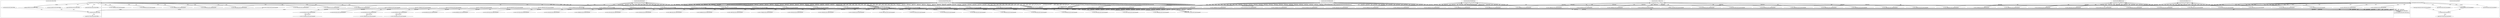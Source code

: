 digraph G {
	"10.1.80.1:41728#ServerID_OuterContainerID"->"1_fwatchdog#ServerID_68977fd5c9-qtcgc"[ label="GET" ];
	"10.1.80.1:42068#ServerID_OuterContainerID"->"1_fwatchdog#ServerID_866797f645-wb664"[ label="GET" ];
	"10.1.80.1:41726#ServerID_OuterContainerID"->"1_fwatchdog#ServerID_68977fd5c9-qtcgc"[ label="GET" ];
	"1_fwatchdog#ServerID_866797f645-wb664"->"10.1.80.1:42068#ServerID_OuterContainerID"[ label="RESPONSE" ];
	"1_fwatchdog#ServerID_68977fd5c9-qtcgc"->"10.1.80.1:41728#ServerID_OuterContainerID"[ label="RESPONSE" ];
	"10.1.80.1:58635#ServerID_OuterContainerID"->"1_fwatchdog#ServerID_7d87d9945d-dl2ff"[ label="GET" ];
	"1_fwatchdog#ServerID_7d87d9945d-dl2ff"->"10.1.80.1:58634#ServerID_OuterContainerID"[ label="RESPONSE" ];
	"1_fwatchdog#ServerID_866797f645-wb664"->"10.1.80.1:42066#ServerID_OuterContainerID"[ label="RESPONSE" ];
	"10.1.80.1:58634#ServerID_OuterContainerID"->"1_fwatchdog#ServerID_7d87d9945d-dl2ff"[ label="GET" ];
	"1_fwatchdog#ServerID_68977fd5c9-qtcgc"->"10.1.80.1:41726#ServerID_OuterContainerID"[ label="RESPONSE" ];
	"10.1.80.1:42066#ServerID_OuterContainerID"->"1_fwatchdog#ServerID_866797f645-wb664"[ label="GET" ];
	"1_fwatchdog#ServerID_7d87d9945d-dl2ff"->"10.1.80.1:58635#ServerID_OuterContainerID"[ label="RESPONSE" ];
	"10.1.80.1:50640#ServerID_OuterContainerID"->"1_fwatchdog#ServerID_54974bb99f-cjbgq"[ label="GET" ];
	"1_fwatchdog#ServerID_54974bb99f-cjbgq"->"10.1.80.1:50640#ServerID_OuterContainerID"[ label="RESPONSE" ];
	"10.1.80.1:50642#ServerID_OuterContainerID"->"1_fwatchdog#ServerID_54974bb99f-cjbgq"[ label="GET" ];
	"1_fwatchdog#ServerID_54974bb99f-cjbgq"->"10.1.80.1:50642#ServerID_OuterContainerID"[ label="RESPONSE" ];
	"10.1.80.1:43560#ServerID_OuterContainerID"->"1_fwatchdog#ServerID_c7c75f9bc-557t6"[ label="GET" ];
	"1_fwatchdog#ServerID_c7c75f9bc-557t6"->"10.1.80.1:43560#ServerID_OuterContainerID"[ label="RESPONSE" ];
	"10.1.80.1:43558#ServerID_OuterContainerID"->"1_fwatchdog#ServerID_c7c75f9bc-557t6"[ label="GET" ];
	"1_fwatchdog#ServerID_c7c75f9bc-557t6"->"10.1.80.1:43558#ServerID_OuterContainerID"[ label="RESPONSE" ];
	"10.1.80.1:59525#ServerID_OuterContainerID"->"1_fwatchdog#ServerID_5fff9df6cf-4xmj9"[ label="GET" ];
	"1_fwatchdog#ServerID_5fff9df6cf-4xmj9"->"10.1.80.1:59525#ServerID_OuterContainerID"[ label="RESPONSE" ];
	"10.1.80.1:59524#ServerID_OuterContainerID"->"1_fwatchdog#ServerID_5fff9df6cf-4xmj9"[ label="GET" ];
	"1_fwatchdog#ServerID_5fff9df6cf-4xmj9"->"10.1.80.1:59524#ServerID_OuterContainerID"[ label="RESPONSE" ];
	"10.1.80.1:41756#ServerID_OuterContainerID"->"1_fwatchdog#ServerID_68977fd5c9-qtcgc"[ label="GET" ];
	"1_fwatchdog#ServerID_68977fd5c9-qtcgc"->"10.1.80.1:41756#ServerID_OuterContainerID"[ label="RESPONSE" ];
	"10.1.80.1:41758#ServerID_OuterContainerID"->"1_fwatchdog#ServerID_68977fd5c9-qtcgc"[ label="GET" ];
	"1_fwatchdog#ServerID_68977fd5c9-qtcgc"->"10.1.80.1:41758#ServerID_OuterContainerID"[ label="RESPONSE" ];
	"10.1.80.1:42098#ServerID_OuterContainerID"->"1_fwatchdog#ServerID_866797f645-wb664"[ label="GET" ];
	"1_fwatchdog#ServerID_866797f645-wb664"->"10.1.80.1:42098#ServerID_OuterContainerID"[ label="RESPONSE" ];
	"10.1.80.1:42096#ServerID_OuterContainerID"->"1_fwatchdog#ServerID_866797f645-wb664"[ label="GET" ];
	"1_fwatchdog#ServerID_866797f645-wb664"->"10.1.80.1:42096#ServerID_OuterContainerID"[ label="RESPONSE" ];
	"10.1.80.1:50668#ServerID_OuterContainerID"->"1_fwatchdog#ServerID_54974bb99f-cjbgq"[ label="GET" ];
	"1_fwatchdog#ServerID_54974bb99f-cjbgq"->"10.1.80.1:50668#ServerID_OuterContainerID"[ label="RESPONSE" ];
	"10.1.80.1:58664#ServerID_OuterContainerID"->"1_fwatchdog#ServerID_7d87d9945d-dl2ff"[ label="GET" ];
	"1_fwatchdog#ServerID_7d87d9945d-dl2ff"->"10.1.80.1:58664#ServerID_OuterContainerID"[ label="RESPONSE" ];
	"10.1.80.1:50672#ServerID_OuterContainerID"->"1_fwatchdog#ServerID_54974bb99f-cjbgq"[ label="GET" ];
	"1_fwatchdog#ServerID_54974bb99f-cjbgq"->"10.1.80.1:50672#ServerID_OuterContainerID"[ label="RESPONSE" ];
	"10.1.80.1:58668#ServerID_OuterContainerID"->"1_fwatchdog#ServerID_7d87d9945d-dl2ff"[ label="GET" ];
	"1_fwatchdog#ServerID_7d87d9945d-dl2ff"->"10.1.80.1:58668#ServerID_OuterContainerID"[ label="RESPONSE" ];
	"10.1.80.1:43588#ServerID_OuterContainerID"->"1_fwatchdog#ServerID_c7c75f9bc-557t6"[ label="GET" ];
	"1_fwatchdog#ServerID_c7c75f9bc-557t6"->"10.1.80.1:43588#ServerID_OuterContainerID"[ label="RESPONSE" ];
	"10.1.80.1:43590#ServerID_OuterContainerID"->"1_fwatchdog#ServerID_c7c75f9bc-557t6"[ label="GET" ];
	"1_fwatchdog#ServerID_c7c75f9bc-557t6"->"10.1.80.1:43590#ServerID_OuterContainerID"[ label="RESPONSE" ];
	"1_fwatchdog#ServerID_866797f645-wb664"->"gateway:8080#ServerID_OuterContainerID"[ label="POST" ];
	"10.1.80.1:59561#ServerID_OuterContainerID"->"1_fwatchdog#ServerID_5fff9df6cf-4xmj9"[ label="GET" ];
	"10.1.80.1:59560#ServerID_OuterContainerID"->"1_fwatchdog#ServerID_5fff9df6cf-4xmj9"[ label="GET" ];
	"1_fwatchdog#ServerID_5fff9df6cf-4xmj9"->"10.1.80.1:59561#ServerID_OuterContainerID"[ label="RESPONSE" ];
	"1_fwatchdog#ServerID_5fff9df6cf-4xmj9"->"10.1.80.1:59560#ServerID_OuterContainerID"[ label="RESPONSE" ];
	"10.1.80.44:46958#ServerID_OuterContainerID"->"1_fwatchdog#ServerID_866797f645-wb664"[ label="POST" ];
	"1_fwatchdog#ServerID_866797f645-wb664"->"10.1.80.44:8080#ServerID_OuterContainerID"[ label="POST" ];
	"10.1.80.44:38488#ServerID_OuterContainerID"->"1_fwatchdog#ServerID_7d87d9945d-dl2ff"[ label="POST" ];
	"1_fwatchdog#ServerID_7d87d9945d-dl2ff"->"10.1.80.44:38488#ServerID_OuterContainerID"[ label="RESPONSE" ];
	"10.1.80.44:8080#ServerID_OuterContainerID"->"1_fwatchdog#ServerID_866797f645-wb664"[ label="RESPONSE" ];
	"gateway:8080#ServerID_OuterContainerID"->"1_fwatchdog#ServerID_866797f645-wb664"[ label="RESPONSE" ];
	"1_fwatchdog#ServerID_866797f645-wb664"->"10.1.80.44:46958#ServerID_OuterContainerID"[ label="RESPONSE" ];
	"10.1.80.44:46958#ServerID_OuterContainerID"->"1_fwatchdog#ServerID_866797f645-wb664"[ label="POST" ];
	"1_fwatchdog#ServerID_866797f645-wb664"->"gateway:8080#ServerID_OuterContainerID"[ label="POST" ];
	"1_fwatchdog#ServerID_866797f645-wb664"->"10.1.80.44:8080#ServerID_OuterContainerID"[ label="POST" ];
	"10.1.80.44:38488#ServerID_OuterContainerID"->"1_fwatchdog#ServerID_7d87d9945d-dl2ff"[ label="POST" ];
	"1_fwatchdog#ServerID_7d87d9945d-dl2ff"->"10.1.80.44:38488#ServerID_OuterContainerID"[ label="RESPONSE" ];
	"10.1.80.44:8080#ServerID_OuterContainerID"->"1_fwatchdog#ServerID_866797f645-wb664"[ label="RESPONSE" ];
	"gateway:8080#ServerID_OuterContainerID"->"1_fwatchdog#ServerID_866797f645-wb664"[ label="RESPONSE" ];
	"1_fwatchdog#ServerID_866797f645-wb664"->"10.1.80.44:46958#ServerID_OuterContainerID"[ label="RESPONSE" ];
	"10.1.80.1:41728#ServerID_OuterContainerID"->"1_fwatchdog#ServerID_d60b35b0ed2d"[ label="read" ];
	"10.1.80.44:46958#ServerID_OuterContainerID"->"1_fwatchdog#ServerID_866797f645-wb664"[ label="POST" ];
	"1_fwatchdog#ServerID_866797f645-wb664"->"gateway:8080#ServerID_OuterContainerID"[ label="POST" ];
	"10.1.80.1:41726#ServerID_OuterContainerID"->"1_fwatchdog#ServerID_d60b35b0ed2d"[ label="read" ];
	"1_fwatchdog#ServerID_d60b35b0ed2d"->"10.1.80.1:41726#ServerID_OuterContainerID"[ label="write" ];
	"1_fwatchdog#ServerID_d60b35b0ed2d"->"10.1.80.1:41728#ServerID_OuterContainerID"[ label="write" ];
	"10.1.80.1:42066#ServerID_OuterContainerID"->"1_fwatchdog#ServerID_309ec2955ffa"[ label="read" ];
	"1_fwatchdog#ServerID_866797f645-wb664"->"10.1.80.44:8080#ServerID_OuterContainerID"[ label="POST" ];
	"10.1.80.1:42068#ServerID_OuterContainerID"->"1_fwatchdog#ServerID_309ec2955ffa"[ label="read" ];
	"10.1.80.44:38488#ServerID_OuterContainerID"->"1_fwatchdog#ServerID_7d87d9945d-dl2ff"[ label="POST" ];
	"1_fwatchdog#ServerID_7d87d9945d-dl2ff"->"10.1.80.44:38488#ServerID_OuterContainerID"[ label="RESPONSE" ];
	"10.1.80.44:8080#ServerID_OuterContainerID"->"1_fwatchdog#ServerID_866797f645-wb664"[ label="RESPONSE" ];
	"gateway:8080#ServerID_OuterContainerID"->"1_fwatchdog#ServerID_866797f645-wb664"[ label="RESPONSE" ];
	"1_fwatchdog#ServerID_866797f645-wb664"->"10.1.80.44:46958#ServerID_OuterContainerID"[ label="RESPONSE" ];
	"10.1.80.44:46958#ServerID_OuterContainerID"->"1_fwatchdog#ServerID_866797f645-wb664"[ label="POST" ];
	"1_fwatchdog#ServerID_866797f645-wb664"->"gateway:8080#ServerID_OuterContainerID"[ label="POST" ];
	"1_fwatchdog#ServerID_866797f645-wb664"->"10.1.80.44:8080#ServerID_OuterContainerID"[ label="POST" ];
	"10.1.80.44:38488#ServerID_OuterContainerID"->"1_fwatchdog#ServerID_7d87d9945d-dl2ff"[ label="POST" ];
	"1_fwatchdog#ServerID_7d87d9945d-dl2ff"->"10.1.80.44:38488#ServerID_OuterContainerID"[ label="RESPONSE" ];
	"10.1.80.44:8080#ServerID_OuterContainerID"->"1_fwatchdog#ServerID_866797f645-wb664"[ label="RESPONSE" ];
	"gateway:8080#ServerID_OuterContainerID"->"1_fwatchdog#ServerID_866797f645-wb664"[ label="RESPONSE" ];
	"1_fwatchdog#ServerID_309ec2955ffa"->"10.1.80.1:42068#ServerID_OuterContainerID"[ label="write" ];
	"1_fwatchdog#ServerID_866797f645-wb664"->"10.1.80.44:46958#ServerID_OuterContainerID"[ label="RESPONSE" ];
	"10.1.80.44:46958#ServerID_OuterContainerID"->"1_fwatchdog#ServerID_866797f645-wb664"[ label="POST" ];
	"1_fwatchdog#ServerID_866797f645-wb664"->"gateway:8080#ServerID_OuterContainerID"[ label="POST" ];
	"1_fwatchdog#ServerID_866797f645-wb664"->"10.1.80.44:8080#ServerID_OuterContainerID"[ label="POST" ];
	"10.1.80.44:38488#ServerID_OuterContainerID"->"1_fwatchdog#ServerID_7d87d9945d-dl2ff"[ label="POST" ];
	"1_fwatchdog#ServerID_7d87d9945d-dl2ff"->"10.1.80.44:38488#ServerID_OuterContainerID"[ label="RESPONSE" ];
	"10.1.80.44:8080#ServerID_OuterContainerID"->"1_fwatchdog#ServerID_866797f645-wb664"[ label="RESPONSE" ];
	"gateway:8080#ServerID_OuterContainerID"->"1_fwatchdog#ServerID_866797f645-wb664"[ label="RESPONSE" ];
	"1_fwatchdog#ServerID_866797f645-wb664"->"10.1.80.44:46958#ServerID_OuterContainerID"[ label="RESPONSE" ];
	"10.1.80.44:46958#ServerID_OuterContainerID"->"1_fwatchdog#ServerID_866797f645-wb664"[ label="POST" ];
	"1_fwatchdog#ServerID_866797f645-wb664"->"gateway:8080#ServerID_OuterContainerID"[ label="POST" ];
	"1_fwatchdog#ServerID_866797f645-wb664"->"10.1.80.44:8080#ServerID_OuterContainerID"[ label="POST" ];
	"10.1.80.44:38488#ServerID_OuterContainerID"->"1_fwatchdog#ServerID_7d87d9945d-dl2ff"[ label="POST" ];
	"1_fwatchdog#ServerID_7d87d9945d-dl2ff"->"10.1.80.44:38488#ServerID_OuterContainerID"[ label="RESPONSE" ];
	"10.1.80.44:8080#ServerID_OuterContainerID"->"1_fwatchdog#ServerID_866797f645-wb664"[ label="RESPONSE" ];
	"gateway:8080#ServerID_OuterContainerID"->"1_fwatchdog#ServerID_866797f645-wb664"[ label="RESPONSE" ];
	"1_fwatchdog#ServerID_866797f645-wb664"->"10.1.80.44:46958#ServerID_OuterContainerID"[ label="RESPONSE" ];
	"10.1.80.44:46958#ServerID_OuterContainerID"->"1_fwatchdog#ServerID_866797f645-wb664"[ label="POST" ];
	"1_fwatchdog#ServerID_866797f645-wb664"->"gateway:8080#ServerID_OuterContainerID"[ label="POST" ];
	"1_fwatchdog#ServerID_866797f645-wb664"->"10.1.80.44:8080#ServerID_OuterContainerID"[ label="POST" ];
	"10.1.80.44:38488#ServerID_OuterContainerID"->"1_fwatchdog#ServerID_7d87d9945d-dl2ff"[ label="POST" ];
	"1_fwatchdog#ServerID_7d87d9945d-dl2ff"->"10.1.80.44:38488#ServerID_OuterContainerID"[ label="RESPONSE" ];
	"10.1.80.44:8080#ServerID_OuterContainerID"->"1_fwatchdog#ServerID_866797f645-wb664"[ label="RESPONSE" ];
	"gateway:8080#ServerID_OuterContainerID"->"1_fwatchdog#ServerID_866797f645-wb664"[ label="RESPONSE" ];
	"1_fwatchdog#ServerID_866797f645-wb664"->"10.1.80.44:46958#ServerID_OuterContainerID"[ label="RESPONSE" ];
	"10.1.80.44:46958#ServerID_OuterContainerID"->"1_fwatchdog#ServerID_866797f645-wb664"[ label="POST" ];
	"1_fwatchdog#ServerID_866797f645-wb664"->"gateway:8080#ServerID_OuterContainerID"[ label="POST" ];
	"1_fwatchdog#ServerID_866797f645-wb664"->"10.1.80.44:8080#ServerID_OuterContainerID"[ label="POST" ];
	"10.1.80.44:38488#ServerID_OuterContainerID"->"1_fwatchdog#ServerID_7d87d9945d-dl2ff"[ label="POST" ];
	"1_fwatchdog#ServerID_7d87d9945d-dl2ff"->"10.1.80.44:38488#ServerID_OuterContainerID"[ label="RESPONSE" ];
	"10.1.80.44:8080#ServerID_OuterContainerID"->"1_fwatchdog#ServerID_866797f645-wb664"[ label="RESPONSE" ];
	"gateway:8080#ServerID_OuterContainerID"->"1_fwatchdog#ServerID_866797f645-wb664"[ label="RESPONSE" ];
	"1_fwatchdog#ServerID_866797f645-wb664"->"10.1.80.44:46958#ServerID_OuterContainerID"[ label="RESPONSE" ];
	"10.1.80.44:46958#ServerID_OuterContainerID"->"1_fwatchdog#ServerID_866797f645-wb664"[ label="POST" ];
	"1_fwatchdog#ServerID_866797f645-wb664"->"gateway:8080#ServerID_OuterContainerID"[ label="POST" ];
	"1_fwatchdog#ServerID_866797f645-wb664"->"10.1.80.44:8080#ServerID_OuterContainerID"[ label="POST" ];
	"10.1.80.44:38488#ServerID_OuterContainerID"->"1_fwatchdog#ServerID_7d87d9945d-dl2ff"[ label="POST" ];
	"1_fwatchdog#ServerID_7d87d9945d-dl2ff"->"10.1.80.44:38488#ServerID_OuterContainerID"[ label="RESPONSE" ];
	"10.1.80.44:8080#ServerID_OuterContainerID"->"1_fwatchdog#ServerID_866797f645-wb664"[ label="RESPONSE" ];
	"gateway:8080#ServerID_OuterContainerID"->"1_fwatchdog#ServerID_866797f645-wb664"[ label="RESPONSE" ];
	"1_fwatchdog#ServerID_866797f645-wb664"->"10.1.80.44:46958#ServerID_OuterContainerID"[ label="RESPONSE" ];
	"10.1.80.1:41880#ServerID_OuterContainerID"->"1_fwatchdog#ServerID_68977fd5c9-qtcgc"[ label="GET" ];
	"10.1.80.1:41881#ServerID_OuterContainerID"->"1_fwatchdog#ServerID_68977fd5c9-qtcgc"[ label="GET" ];
	"1_fwatchdog#ServerID_68977fd5c9-qtcgc"->"10.1.80.1:41880#ServerID_OuterContainerID"[ label="RESPONSE" ];
	"10.1.80.1:42222#ServerID_OuterContainerID"->"1_fwatchdog#ServerID_866797f645-wb664"[ label="GET" ];
	"1_fwatchdog#ServerID_68977fd5c9-qtcgc"->"10.1.80.1:41881#ServerID_OuterContainerID"[ label="RESPONSE" ];
	"10.1.80.1:42220#ServerID_OuterContainerID"->"1_fwatchdog#ServerID_866797f645-wb664"[ label="GET" ];
	"1_fwatchdog#ServerID_866797f645-wb664"->"10.1.80.1:42220#ServerID_OuterContainerID"[ label="RESPONSE" ];
	"1_fwatchdog#ServerID_866797f645-wb664"->"10.1.80.1:42222#ServerID_OuterContainerID"[ label="RESPONSE" ];
	"10.1.80.1:58790#ServerID_OuterContainerID"->"1_fwatchdog#ServerID_7d87d9945d-dl2ff"[ label="GET" ];
	"10.1.80.1:58788#ServerID_OuterContainerID"->"1_fwatchdog#ServerID_7d87d9945d-dl2ff"[ label="GET" ];
	"10.1.80.1:50796#ServerID_OuterContainerID"->"1_fwatchdog#ServerID_54974bb99f-cjbgq"[ label="GET" ];
	"10.1.80.1:50794#ServerID_OuterContainerID"->"1_fwatchdog#ServerID_54974bb99f-cjbgq"[ label="GET" ];
	"1_fwatchdog#ServerID_7d87d9945d-dl2ff"->"10.1.80.1:58790#ServerID_OuterContainerID"[ label="RESPONSE" ];
	"1_fwatchdog#ServerID_7d87d9945d-dl2ff"->"10.1.80.1:58788#ServerID_OuterContainerID"[ label="RESPONSE" ];
	"1_fwatchdog#ServerID_54974bb99f-cjbgq"->"10.1.80.1:50794#ServerID_OuterContainerID"[ label="RESPONSE" ];
	"1_fwatchdog#ServerID_54974bb99f-cjbgq"->"10.1.80.1:50796#ServerID_OuterContainerID"[ label="RESPONSE" ];
	"10.1.80.44:46958#ServerID_OuterContainerID"->"1_fwatchdog#ServerID_866797f645-wb664"[ label="POST" ];
	"1_fwatchdog#ServerID_866797f645-wb664"->"gateway:8080#ServerID_OuterContainerID"[ label="POST" ];
	"1_fwatchdog#ServerID_866797f645-wb664"->"10.1.80.44:8080#ServerID_OuterContainerID"[ label="POST" ];
	"10.1.80.44:38488#ServerID_OuterContainerID"->"1_fwatchdog#ServerID_7d87d9945d-dl2ff"[ label="POST" ];
	"1_fwatchdog#ServerID_7d87d9945d-dl2ff"->"10.1.80.44:38488#ServerID_OuterContainerID"[ label="RESPONSE" ];
	"10.1.80.44:8080#ServerID_OuterContainerID"->"1_fwatchdog#ServerID_866797f645-wb664"[ label="RESPONSE" ];
	"gateway:8080#ServerID_OuterContainerID"->"1_fwatchdog#ServerID_866797f645-wb664"[ label="RESPONSE" ];
	"1_fwatchdog#ServerID_866797f645-wb664"->"10.1.80.44:46958#ServerID_OuterContainerID"[ label="RESPONSE" ];
	"10.1.80.1:43720#ServerID_OuterContainerID"->"1_fwatchdog#ServerID_c7c75f9bc-557t6"[ label="GET" ];
	"10.1.80.1:43722#ServerID_OuterContainerID"->"1_fwatchdog#ServerID_c7c75f9bc-557t6"[ label="GET" ];
	"1_fwatchdog#ServerID_c7c75f9bc-557t6"->"10.1.80.1:43720#ServerID_OuterContainerID"[ label="RESPONSE" ];
	"1_fwatchdog#ServerID_c7c75f9bc-557t6"->"10.1.80.1:43722#ServerID_OuterContainerID"[ label="RESPONSE" ];
	"10.1.80.44:46958#ServerID_OuterContainerID"->"1_fwatchdog#ServerID_866797f645-wb664"[ label="POST" ];
	"1_fwatchdog#ServerID_866797f645-wb664"->"gateway:8080#ServerID_OuterContainerID"[ label="POST" ];
	"1_fwatchdog#ServerID_866797f645-wb664"->"10.1.80.44:8080#ServerID_OuterContainerID"[ label="POST" ];
	"10.1.80.44:38488#ServerID_OuterContainerID"->"1_fwatchdog#ServerID_7d87d9945d-dl2ff"[ label="POST" ];
	"1_fwatchdog#ServerID_7d87d9945d-dl2ff"->"10.1.80.44:38488#ServerID_OuterContainerID"[ label="RESPONSE" ];
	"10.1.80.44:8080#ServerID_OuterContainerID"->"1_fwatchdog#ServerID_866797f645-wb664"[ label="RESPONSE" ];
	"gateway:8080#ServerID_OuterContainerID"->"1_fwatchdog#ServerID_866797f645-wb664"[ label="RESPONSE" ];
	"1_fwatchdog#ServerID_866797f645-wb664"->"10.1.80.44:46958#ServerID_OuterContainerID"[ label="RESPONSE" ];
	"10.1.80.44:46958#ServerID_OuterContainerID"->"1_fwatchdog#ServerID_866797f645-wb664"[ label="POST" ];
	"1_fwatchdog#ServerID_866797f645-wb664"->"gateway:8080#ServerID_OuterContainerID"[ label="POST" ];
	"1_fwatchdog#ServerID_866797f645-wb664"->"10.1.80.44:8080#ServerID_OuterContainerID"[ label="POST" ];
	"10.1.80.44:38488#ServerID_OuterContainerID"->"1_fwatchdog#ServerID_7d87d9945d-dl2ff"[ label="POST" ];
	"1_fwatchdog#ServerID_7d87d9945d-dl2ff"->"10.1.80.44:38488#ServerID_OuterContainerID"[ label="RESPONSE" ];
	"10.1.80.44:8080#ServerID_OuterContainerID"->"1_fwatchdog#ServerID_866797f645-wb664"[ label="RESPONSE" ];
	"gateway:8080#ServerID_OuterContainerID"->"1_fwatchdog#ServerID_866797f645-wb664"[ label="RESPONSE" ];
	"1_fwatchdog#ServerID_866797f645-wb664"->"10.1.80.44:46958#ServerID_OuterContainerID"[ label="RESPONSE" ];
	"10.1.80.44:46958#ServerID_OuterContainerID"->"1_fwatchdog#ServerID_866797f645-wb664"[ label="POST" ];
	"1_fwatchdog#ServerID_866797f645-wb664"->"gateway:8080#ServerID_OuterContainerID"[ label="POST" ];
	"1_fwatchdog#ServerID_866797f645-wb664"->"10.1.80.44:8080#ServerID_OuterContainerID"[ label="POST" ];
	"10.1.80.44:38488#ServerID_OuterContainerID"->"1_fwatchdog#ServerID_7d87d9945d-dl2ff"[ label="POST" ];
	"1_fwatchdog#ServerID_7d87d9945d-dl2ff"->"10.1.80.44:38488#ServerID_OuterContainerID"[ label="RESPONSE" ];
	"10.1.80.44:8080#ServerID_OuterContainerID"->"1_fwatchdog#ServerID_866797f645-wb664"[ label="RESPONSE" ];
	"gateway:8080#ServerID_OuterContainerID"->"1_fwatchdog#ServerID_866797f645-wb664"[ label="RESPONSE" ];
	"1_fwatchdog#ServerID_866797f645-wb664"->"10.1.80.44:46958#ServerID_OuterContainerID"[ label="RESPONSE" ];
	"10.1.80.44:46958#ServerID_OuterContainerID"->"1_fwatchdog#ServerID_866797f645-wb664"[ label="POST" ];
	"1_fwatchdog#ServerID_866797f645-wb664"->"gateway:8080#ServerID_OuterContainerID"[ label="POST" ];
	"1_fwatchdog#ServerID_866797f645-wb664"->"10.1.80.44:8080#ServerID_OuterContainerID"[ label="POST" ];
	"10.1.80.44:38488#ServerID_OuterContainerID"->"1_fwatchdog#ServerID_7d87d9945d-dl2ff"[ label="POST" ];
	"1_fwatchdog#ServerID_7d87d9945d-dl2ff"->"10.1.80.44:38488#ServerID_OuterContainerID"[ label="RESPONSE" ];
	"10.1.80.44:8080#ServerID_OuterContainerID"->"1_fwatchdog#ServerID_866797f645-wb664"[ label="RESPONSE" ];
	"gateway:8080#ServerID_OuterContainerID"->"1_fwatchdog#ServerID_866797f645-wb664"[ label="RESPONSE" ];
	"1_fwatchdog#ServerID_866797f645-wb664"->"10.1.80.44:46958#ServerID_OuterContainerID"[ label="RESPONSE" ];
	"10.1.80.44:46958#ServerID_OuterContainerID"->"1_fwatchdog#ServerID_866797f645-wb664"[ label="POST" ];
	"1_fwatchdog#ServerID_866797f645-wb664"->"gateway:8080#ServerID_OuterContainerID"[ label="POST" ];
	"1_fwatchdog#ServerID_866797f645-wb664"->"10.1.80.44:8080#ServerID_OuterContainerID"[ label="POST" ];
	"10.1.80.44:38488#ServerID_OuterContainerID"->"1_fwatchdog#ServerID_7d87d9945d-dl2ff"[ label="POST" ];
	"1_fwatchdog#ServerID_7d87d9945d-dl2ff"->"10.1.80.44:38488#ServerID_OuterContainerID"[ label="RESPONSE" ];
	"10.1.80.44:8080#ServerID_OuterContainerID"->"1_fwatchdog#ServerID_866797f645-wb664"[ label="RESPONSE" ];
	"gateway:8080#ServerID_OuterContainerID"->"1_fwatchdog#ServerID_866797f645-wb664"[ label="RESPONSE" ];
	"1_fwatchdog#ServerID_866797f645-wb664"->"10.1.80.44:46958#ServerID_OuterContainerID"[ label="RESPONSE" ];
	"10.1.80.44:46958#ServerID_OuterContainerID"->"1_fwatchdog#ServerID_866797f645-wb664"[ label="POST" ];
	"1_fwatchdog#ServerID_866797f645-wb664"->"gateway:8080#ServerID_OuterContainerID"[ label="POST" ];
	"1_fwatchdog#ServerID_866797f645-wb664"->"10.1.80.44:8080#ServerID_OuterContainerID"[ label="POST" ];
	"10.1.80.44:38488#ServerID_OuterContainerID"->"1_fwatchdog#ServerID_7d87d9945d-dl2ff"[ label="POST" ];
	"1_fwatchdog#ServerID_7d87d9945d-dl2ff"->"10.1.80.44:38488#ServerID_OuterContainerID"[ label="RESPONSE" ];
	"10.1.80.44:8080#ServerID_OuterContainerID"->"1_fwatchdog#ServerID_866797f645-wb664"[ label="RESPONSE" ];
	"gateway:8080#ServerID_OuterContainerID"->"1_fwatchdog#ServerID_866797f645-wb664"[ label="RESPONSE" ];
	"1_fwatchdog#ServerID_866797f645-wb664"->"10.1.80.44:46958#ServerID_OuterContainerID"[ label="RESPONSE" ];
	"10.1.80.44:46958#ServerID_OuterContainerID"->"1_fwatchdog#ServerID_866797f645-wb664"[ label="POST" ];
	"1_fwatchdog#ServerID_866797f645-wb664"->"gateway:8080#ServerID_OuterContainerID"[ label="POST" ];
	"1_fwatchdog#ServerID_866797f645-wb664"->"10.1.80.44:8080#ServerID_OuterContainerID"[ label="POST" ];
	"10.1.80.44:38488#ServerID_OuterContainerID"->"1_fwatchdog#ServerID_7d87d9945d-dl2ff"[ label="POST" ];
	"1_fwatchdog#ServerID_7d87d9945d-dl2ff"->"10.1.80.44:38488#ServerID_OuterContainerID"[ label="RESPONSE" ];
	"10.1.80.44:8080#ServerID_OuterContainerID"->"1_fwatchdog#ServerID_866797f645-wb664"[ label="RESPONSE" ];
	"gateway:8080#ServerID_OuterContainerID"->"1_fwatchdog#ServerID_866797f645-wb664"[ label="RESPONSE" ];
	"1_fwatchdog#ServerID_866797f645-wb664"->"10.1.80.44:46958#ServerID_OuterContainerID"[ label="RESPONSE" ];
	"10.1.80.1:59742#ServerID_OuterContainerID"->"1_fwatchdog#ServerID_5fff9df6cf-4xmj9"[ label="GET" ];
	"10.1.80.1:59744#ServerID_OuterContainerID"->"1_fwatchdog#ServerID_5fff9df6cf-4xmj9"[ label="GET" ];
	"1_fwatchdog#ServerID_5fff9df6cf-4xmj9"->"10.1.80.1:59742#ServerID_OuterContainerID"[ label="RESPONSE" ];
	"1_fwatchdog#ServerID_5fff9df6cf-4xmj9"->"10.1.80.1:59744#ServerID_OuterContainerID"[ label="RESPONSE" ];
	"10.1.80.44:46958#ServerID_OuterContainerID"->"1_fwatchdog#ServerID_866797f645-wb664"[ label="POST" ];
	"1_fwatchdog#ServerID_866797f645-wb664"->"gateway:8080#ServerID_OuterContainerID"[ label="POST" ];
	"1_fwatchdog#ServerID_866797f645-wb664"->"10.1.80.44:8080#ServerID_OuterContainerID"[ label="POST" ];
	"10.1.80.44:38488#ServerID_OuterContainerID"->"1_fwatchdog#ServerID_7d87d9945d-dl2ff"[ label="POST" ];
	"1_fwatchdog#ServerID_7d87d9945d-dl2ff"->"10.1.80.44:38488#ServerID_OuterContainerID"[ label="RESPONSE" ];
	"10.1.80.44:8080#ServerID_OuterContainerID"->"1_fwatchdog#ServerID_866797f645-wb664"[ label="RESPONSE" ];
	"gateway:8080#ServerID_OuterContainerID"->"1_fwatchdog#ServerID_866797f645-wb664"[ label="RESPONSE" ];
	"1_fwatchdog#ServerID_866797f645-wb664"->"10.1.80.44:46958#ServerID_OuterContainerID"[ label="RESPONSE" ];
	"10.1.80.44:46958#ServerID_OuterContainerID"->"1_fwatchdog#ServerID_866797f645-wb664"[ label="POST" ];
	"1_fwatchdog#ServerID_866797f645-wb664"->"gateway:8080#ServerID_OuterContainerID"[ label="POST" ];
	"1_fwatchdog#ServerID_866797f645-wb664"->"10.1.80.44:8080#ServerID_OuterContainerID"[ label="POST" ];
	"10.1.80.44:38488#ServerID_OuterContainerID"->"1_fwatchdog#ServerID_7d87d9945d-dl2ff"[ label="POST" ];
	"1_fwatchdog#ServerID_7d87d9945d-dl2ff"->"10.1.80.44:38488#ServerID_OuterContainerID"[ label="RESPONSE" ];
	"10.1.80.44:8080#ServerID_OuterContainerID"->"1_fwatchdog#ServerID_866797f645-wb664"[ label="RESPONSE" ];
	"gateway:8080#ServerID_OuterContainerID"->"1_fwatchdog#ServerID_866797f645-wb664"[ label="RESPONSE" ];
	"1_fwatchdog#ServerID_866797f645-wb664"->"10.1.80.44:46958#ServerID_OuterContainerID"[ label="RESPONSE" ];
	"10.1.80.1:41994#ServerID_OuterContainerID"->"1_fwatchdog#ServerID_68977fd5c9-qtcgc"[ label="GET" ];
	"1_fwatchdog#ServerID_68977fd5c9-qtcgc"->"10.1.80.1:41994#ServerID_OuterContainerID"[ label="RESPONSE" ];
	"10.1.80.1:41996#ServerID_OuterContainerID"->"1_fwatchdog#ServerID_68977fd5c9-qtcgc"[ label="GET" ];
	"1_fwatchdog#ServerID_68977fd5c9-qtcgc"->"10.1.80.1:41996#ServerID_OuterContainerID"[ label="RESPONSE" ];
	"10.1.80.1:42336#ServerID_OuterContainerID"->"1_fwatchdog#ServerID_866797f645-wb664"[ label="GET" ];
	"10.1.80.1:42334#ServerID_OuterContainerID"->"1_fwatchdog#ServerID_866797f645-wb664"[ label="GET" ];
	"1_fwatchdog#ServerID_866797f645-wb664"->"10.1.80.1:42336#ServerID_OuterContainerID"[ label="RESPONSE" ];
	"1_fwatchdog#ServerID_866797f645-wb664"->"10.1.80.1:42334#ServerID_OuterContainerID"[ label="RESPONSE" ];
	"10.1.80.1:58904#ServerID_OuterContainerID"->"1_fwatchdog#ServerID_7d87d9945d-dl2ff"[ label="GET" ];
	"10.1.80.1:58902#ServerID_OuterContainerID"->"1_fwatchdog#ServerID_7d87d9945d-dl2ff"[ label="GET" ];
	"10.1.80.1:50908#ServerID_OuterContainerID"->"1_fwatchdog#ServerID_54974bb99f-cjbgq"[ label="GET" ];
	"1_fwatchdog#ServerID_7d87d9945d-dl2ff"->"10.1.80.1:58902#ServerID_OuterContainerID"[ label="RESPONSE" ];
	"1_fwatchdog#ServerID_7d87d9945d-dl2ff"->"10.1.80.1:58904#ServerID_OuterContainerID"[ label="RESPONSE" ];
	"10.1.80.1:50910#ServerID_OuterContainerID"->"1_fwatchdog#ServerID_54974bb99f-cjbgq"[ label="GET" ];
	"1_fwatchdog#ServerID_54974bb99f-cjbgq"->"10.1.80.1:50908#ServerID_OuterContainerID"[ label="RESPONSE" ];
	"1_fwatchdog#ServerID_54974bb99f-cjbgq"->"10.1.80.1:50910#ServerID_OuterContainerID"[ label="RESPONSE" ];
	"10.1.80.1:43828#ServerID_OuterContainerID"->"1_fwatchdog#ServerID_c7c75f9bc-557t6"[ label="GET" ];
	"10.1.80.1:43826#ServerID_OuterContainerID"->"1_fwatchdog#ServerID_c7c75f9bc-557t6"[ label="GET" ];
	"1_fwatchdog#ServerID_c7c75f9bc-557t6"->"10.1.80.1:43828#ServerID_OuterContainerID"[ label="RESPONSE" ];
	"1_fwatchdog#ServerID_c7c75f9bc-557t6"->"10.1.80.1:43826#ServerID_OuterContainerID"[ label="RESPONSE" ];
	"10.1.80.1:59792#ServerID_OuterContainerID"->"1_fwatchdog#ServerID_5fff9df6cf-4xmj9"[ label="GET" ];
	"10.1.80.1:59794#ServerID_OuterContainerID"->"1_fwatchdog#ServerID_5fff9df6cf-4xmj9"[ label="GET" ];
	"1_fwatchdog#ServerID_5fff9df6cf-4xmj9"->"10.1.80.1:59794#ServerID_OuterContainerID"[ label="RESPONSE" ];
	"1_fwatchdog#ServerID_5fff9df6cf-4xmj9"->"10.1.80.1:59792#ServerID_OuterContainerID"[ label="RESPONSE" ];
	"10.1.80.1:42030#ServerID_OuterContainerID"->"1_fwatchdog#ServerID_68977fd5c9-qtcgc"[ label="GET" ];
	"10.1.80.1:42028#ServerID_OuterContainerID"->"1_fwatchdog#ServerID_68977fd5c9-qtcgc"[ label="GET" ];
	"1_fwatchdog#ServerID_68977fd5c9-qtcgc"->"10.1.80.1:42030#ServerID_OuterContainerID"[ label="RESPONSE" ];
	"1_fwatchdog#ServerID_68977fd5c9-qtcgc"->"10.1.80.1:42028#ServerID_OuterContainerID"[ label="RESPONSE" ];
	"10.1.80.1:42368#ServerID_OuterContainerID"->"1_fwatchdog#ServerID_866797f645-wb664"[ label="GET" ];
	"1_fwatchdog#ServerID_866797f645-wb664"->"10.1.80.1:42368#ServerID_OuterContainerID"[ label="RESPONSE" ];
	"10.1.80.1:42370#ServerID_OuterContainerID"->"1_fwatchdog#ServerID_866797f645-wb664"[ label="GET" ];
	"1_fwatchdog#ServerID_866797f645-wb664"->"10.1.80.1:42370#ServerID_OuterContainerID"[ label="RESPONSE" ];
	"10.1.80.1:58938#ServerID_OuterContainerID"->"1_fwatchdog#ServerID_7d87d9945d-dl2ff"[ label="GET" ];
	"1_fwatchdog#ServerID_7d87d9945d-dl2ff"->"10.1.80.1:58938#ServerID_OuterContainerID"[ label="RESPONSE" ];
	"10.1.80.1:50942#ServerID_OuterContainerID"->"1_fwatchdog#ServerID_54974bb99f-cjbgq"[ label="GET" ];
	"10.1.80.1:50944#ServerID_OuterContainerID"->"1_fwatchdog#ServerID_54974bb99f-cjbgq"[ label="GET" ];
	"1_fwatchdog#ServerID_54974bb99f-cjbgq"->"10.1.80.1:50942#ServerID_OuterContainerID"[ label="RESPONSE" ];
	"1_fwatchdog#ServerID_54974bb99f-cjbgq"->"10.1.80.1:50944#ServerID_OuterContainerID"[ label="RESPONSE" ];
	"10.1.80.1:58936#ServerID_OuterContainerID"->"1_fwatchdog#ServerID_7d87d9945d-dl2ff"[ label="GET" ];
	"1_fwatchdog#ServerID_7d87d9945d-dl2ff"->"10.1.80.1:58936#ServerID_OuterContainerID"[ label="RESPONSE" ];
	"10.1.80.1:43861#ServerID_OuterContainerID"->"1_fwatchdog#ServerID_c7c75f9bc-557t6"[ label="GET" ];
	"10.1.80.1:43860#ServerID_OuterContainerID"->"1_fwatchdog#ServerID_c7c75f9bc-557t6"[ label="GET" ];
	"1_fwatchdog#ServerID_c7c75f9bc-557t6"->"10.1.80.1:43861#ServerID_OuterContainerID"[ label="RESPONSE" ];
	"1_fwatchdog#ServerID_c7c75f9bc-557t6"->"10.1.80.1:43860#ServerID_OuterContainerID"[ label="RESPONSE" ];
	"10.1.80.1:59828#ServerID_OuterContainerID"->"1_fwatchdog#ServerID_5fff9df6cf-4xmj9"[ label="GET" ];
	"1_fwatchdog#ServerID_5fff9df6cf-4xmj9"->"10.1.80.1:59828#ServerID_OuterContainerID"[ label="RESPONSE" ];
	"10.1.80.1:59830#ServerID_OuterContainerID"->"1_fwatchdog#ServerID_5fff9df6cf-4xmj9"[ label="GET" ];
	"1_fwatchdog#ServerID_5fff9df6cf-4xmj9"->"10.1.80.1:59830#ServerID_OuterContainerID"[ label="RESPONSE" ];
	"10.1.80.1:42068#ServerID_OuterContainerID"->"1_fwatchdog#ServerID_68977fd5c9-qtcgc"[ label="GET" ];
	"1_fwatchdog#ServerID_309ec2955ffa"->"10.1.80.1:42066#ServerID_OuterContainerID"[ label="write" ];
	"10.1.80.1:58635#ServerID_OuterContainerID"->"1_fwatchdog#ServerID_04eca90de97f"[ label="read" ];
	"10.1.80.1:58634#ServerID_OuterContainerID"->"1_fwatchdog#ServerID_04eca90de97f"[ label="read" ];
	"1_fwatchdog#ServerID_04eca90de97f"->"10.1.80.1:58634#ServerID_OuterContainerID"[ label="write" ];
	"1_fwatchdog#ServerID_04eca90de97f"->"10.1.80.1:58635#ServerID_OuterContainerID"[ label="write" ];
	"10.1.80.1:59525#ServerID_OuterContainerID"->"1_fwatchdog#ServerID_9d862e47111d"[ label="read" ];
	"1_fwatchdog#ServerID_9d862e47111d"->"10.1.80.1:59525#ServerID_OuterContainerID"[ label="write" ];
	"10.1.80.1:59524#ServerID_OuterContainerID"->"1_fwatchdog#ServerID_9d862e47111d"[ label="read" ];
	"1_fwatchdog#ServerID_9d862e47111d"->"10.1.80.1:59524#ServerID_OuterContainerID"[ label="write" ];
	"10.1.80.1:41756#ServerID_OuterContainerID"->"1_fwatchdog#ServerID_d60b35b0ed2d"[ label="read" ];
	"10.1.80.1:41758#ServerID_OuterContainerID"->"1_fwatchdog#ServerID_d60b35b0ed2d"[ label="read" ];
	"1_fwatchdog#ServerID_d60b35b0ed2d"->"10.1.80.1:41756#ServerID_OuterContainerID"[ label="write" ];
	"1_fwatchdog#ServerID_d60b35b0ed2d"->"10.1.80.1:41758#ServerID_OuterContainerID"[ label="write" ];
	"10.1.80.1:42096#ServerID_OuterContainerID"->"1_fwatchdog#ServerID_309ec2955ffa"[ label="read" ];
	"10.1.80.1:42098#ServerID_OuterContainerID"->"1_fwatchdog#ServerID_309ec2955ffa"[ label="read" ];
	"1_fwatchdog#ServerID_309ec2955ffa"->"10.1.80.1:42098#ServerID_OuterContainerID"[ label="write" ];
	"1_fwatchdog#ServerID_309ec2955ffa"->"10.1.80.1:42096#ServerID_OuterContainerID"[ label="write" ];
	"10.1.80.1:58664#ServerID_OuterContainerID"->"1_fwatchdog#ServerID_04eca90de97f"[ label="read" ];
	"10.1.80.1:58668#ServerID_OuterContainerID"->"1_fwatchdog#ServerID_04eca90de97f"[ label="read" ];
	"1_fwatchdog#ServerID_04eca90de97f"->"10.1.80.1:58664#ServerID_OuterContainerID"[ label="write" ];
	"1_fwatchdog#ServerID_04eca90de97f"->"10.1.80.1:58668#ServerID_OuterContainerID"[ label="write" ];
	"10.1.80.1:59561#ServerID_OuterContainerID"->"1_fwatchdog#ServerID_9d862e47111d"[ label="read" ];
	"1_fwatchdog#ServerID_9d862e47111d"->"10.1.80.1:59561#ServerID_OuterContainerID"[ label="write" ];
	"10.1.80.1:59560#ServerID_OuterContainerID"->"1_fwatchdog#ServerID_9d862e47111d"[ label="read" ];
	"1_fwatchdog#ServerID_9d862e47111d"->"10.1.80.1:59560#ServerID_OuterContainerID"[ label="write" ];
	"10.1.80.44:46958#ServerID_OuterContainerID"->"1_fwatchdog#ServerID_309ec2955ffa"[ label="read" ];
	"1_fwatchdog#ServerID_309ec2955ffa"->"pipe:[443592]#ServerID_309ec2955ffa"[ label="write" ];
	"1_fwatchdog#ServerID_309ec2955ffa"->"localhost:3000#ServerID_309ec2955ffa"[ label="connect" ];
	"1_fwatchdog#ServerID_309ec2955ffa"->"localhost:3000#ServerID_309ec2955ffa"[ label="write" ];
	"localhost:3000#ServerID_309ec2955ffa"->"1_fwatchdog#ServerID_309ec2955ffa"[ label="read" ];
	"localhost:3000#ServerID_309ec2955ffa"->"11_node#ServerID_309ec2955ffa"[ label="read" ];
	"11_node#ServerID_309ec2955ffa"->"pipe:[442137]#ServerID_309ec2955ffa"[ label="write" ];
	"/etc/hosts#ServerID_309ec2955ffa"->"11_node#ServerID_309ec2955ffa"[ label="read" ];
	"/etc/resolv.conf#ServerID_309ec2955ffa"->"11_node#ServerID_309ec2955ffa"[ label="read" ];
	"11_node#ServerID_309ec2955ffa"->"10.152.183.10:53#ServerID_OuterContainerID"[ label="sendto" ];
	"10.152.183.10:53#ServerID_OuterContainerID"->"11_node#ServerID_309ec2955ffa"[ label="recvfrom" ];
	"10.1.80.44:38488#ServerID_OuterContainerID"->"1_fwatchdog#ServerID_04eca90de97f"[ label="read" ];
	"11_node#ServerID_309ec2955ffa"->"gateway:8080#ServerID_OuterContainerID"[ label="connect" ];
	"1_fwatchdog#ServerID_04eca90de97f"->"pipe:[445141]#ServerID_04eca90de97f"[ label="write" ];
	"localhost:3000#ServerID_04eca90de97f"->"1_fwatchdog#ServerID_04eca90de97f"[ label="read" ];
	"1_fwatchdog#ServerID_04eca90de97f"->"localhost:3000#ServerID_04eca90de97f"[ label="write" ];
	"1_fwatchdog#ServerID_04eca90de97f"->"localhost:3000#ServerID_04eca90de97f"[ label="connect" ];
	"localhost:3000#ServerID_04eca90de97f"->"13_node#ServerID_04eca90de97f"[ label="read" ];
	"13_node#ServerID_04eca90de97f"->"pipe:[445197]#ServerID_04eca90de97f"[ label="write" ];
	"1_fwatchdog#ServerID_04eca90de97f"->"pipe:[445142]#ServerID_04eca90de97f"[ label="write" ];
	"1_fwatchdog#ServerID_04eca90de97f"->"10.1.80.44:38488#ServerID_OuterContainerID"[ label="write" ];
	"gateway:8080#ServerID_OuterContainerID"->"11_node#ServerID_309ec2955ffa"[ label="read" ];
	"1_fwatchdog#ServerID_309ec2955ffa"->"pipe:[443593]#ServerID_309ec2955ffa"[ label="write" ];
	"1_fwatchdog#ServerID_309ec2955ffa"->"10.1.80.44:46958#ServerID_OuterContainerID"[ label="write" ];
	"10.1.80.1:41880#ServerID_OuterContainerID"->"1_fwatchdog#ServerID_d60b35b0ed2d"[ label="read" ];
	"10.1.80.1:41881#ServerID_OuterContainerID"->"1_fwatchdog#ServerID_d60b35b0ed2d"[ label="read" ];
	"1_fwatchdog#ServerID_d60b35b0ed2d"->"10.1.80.1:41881#ServerID_OuterContainerID"[ label="write" ];
	"10.1.80.1:42220#ServerID_OuterContainerID"->"1_fwatchdog#ServerID_309ec2955ffa"[ label="read" ];
	"1_fwatchdog#ServerID_d60b35b0ed2d"->"10.1.80.1:41880#ServerID_OuterContainerID"[ label="write" ];
	"10.1.80.1:42222#ServerID_OuterContainerID"->"1_fwatchdog#ServerID_309ec2955ffa"[ label="read" ];
	"1_fwatchdog#ServerID_309ec2955ffa"->"10.1.80.1:42222#ServerID_OuterContainerID"[ label="write" ];
	"1_fwatchdog#ServerID_309ec2955ffa"->"10.1.80.1:42220#ServerID_OuterContainerID"[ label="write" ];
	"10.1.80.1:58790#ServerID_OuterContainerID"->"1_fwatchdog#ServerID_04eca90de97f"[ label="read" ];
	"1_fwatchdog#ServerID_04eca90de97f"->"10.1.80.1:58790#ServerID_OuterContainerID"[ label="write" ];
	"10.1.80.1:58788#ServerID_OuterContainerID"->"1_fwatchdog#ServerID_04eca90de97f"[ label="read" ];
	"1_fwatchdog#ServerID_04eca90de97f"->"10.1.80.1:58788#ServerID_OuterContainerID"[ label="write" ];
	"/home/app/credentials.txt#ServerID_04eca90de97f"->"13_node#ServerID_04eca90de97f"[ label="read" ];
	"10.1.80.1:59742#ServerID_OuterContainerID"->"1_fwatchdog#ServerID_9d862e47111d"[ label="read" ];
	"10.1.80.1:59744#ServerID_OuterContainerID"->"1_fwatchdog#ServerID_9d862e47111d"[ label="read" ];
	"1_fwatchdog#ServerID_9d862e47111d"->"10.1.80.1:59742#ServerID_OuterContainerID"[ label="write" ];
	"1_fwatchdog#ServerID_9d862e47111d"->"10.1.80.1:59744#ServerID_OuterContainerID"[ label="write" ];
	"10.1.80.1:41994#ServerID_OuterContainerID"->"1_fwatchdog#ServerID_d60b35b0ed2d"[ label="read" ];
	"1_fwatchdog#ServerID_d60b35b0ed2d"->"10.1.80.1:41994#ServerID_OuterContainerID"[ label="write" ];
	"10.1.80.1:41996#ServerID_OuterContainerID"->"1_fwatchdog#ServerID_d60b35b0ed2d"[ label="read" ];
	"1_fwatchdog#ServerID_d60b35b0ed2d"->"10.1.80.1:41996#ServerID_OuterContainerID"[ label="write" ];
	"10.1.80.1:42334#ServerID_OuterContainerID"->"1_fwatchdog#ServerID_309ec2955ffa"[ label="read" ];
	"10.1.80.1:42336#ServerID_OuterContainerID"->"1_fwatchdog#ServerID_309ec2955ffa"[ label="read" ];
	"1_fwatchdog#ServerID_309ec2955ffa"->"10.1.80.1:42336#ServerID_OuterContainerID"[ label="write" ];
	"1_fwatchdog#ServerID_309ec2955ffa"->"10.1.80.1:42334#ServerID_OuterContainerID"[ label="write" ];
	"10.1.80.1:58904#ServerID_OuterContainerID"->"1_fwatchdog#ServerID_04eca90de97f"[ label="read" ];
	"1_fwatchdog#ServerID_04eca90de97f"->"10.1.80.1:58904#ServerID_OuterContainerID"[ label="write" ];
	"10.1.80.1:58902#ServerID_OuterContainerID"->"1_fwatchdog#ServerID_04eca90de97f"[ label="read" ];
	"1_fwatchdog#ServerID_04eca90de97f"->"10.1.80.1:58902#ServerID_OuterContainerID"[ label="write" ];
	"10.1.80.1:59794#ServerID_OuterContainerID"->"1_fwatchdog#ServerID_9d862e47111d"[ label="read" ];
	"10.1.80.1:59792#ServerID_OuterContainerID"->"1_fwatchdog#ServerID_9d862e47111d"[ label="read" ];
	"1_fwatchdog#ServerID_9d862e47111d"->"10.1.80.1:59792#ServerID_OuterContainerID"[ label="write" ];
	"1_fwatchdog#ServerID_9d862e47111d"->"10.1.80.1:59794#ServerID_OuterContainerID"[ label="write" ];
	"10.1.80.1:42030#ServerID_OuterContainerID"->"1_fwatchdog#ServerID_d60b35b0ed2d"[ label="read" ];
	"10.1.80.1:42028#ServerID_OuterContainerID"->"1_fwatchdog#ServerID_d60b35b0ed2d"[ label="read" ];
	"1_fwatchdog#ServerID_d60b35b0ed2d"->"10.1.80.1:42030#ServerID_OuterContainerID"[ label="write" ];
	"1_fwatchdog#ServerID_d60b35b0ed2d"->"10.1.80.1:42028#ServerID_OuterContainerID"[ label="write" ];
	"10.1.80.1:42370#ServerID_OuterContainerID"->"1_fwatchdog#ServerID_309ec2955ffa"[ label="read" ];
	"10.1.80.1:42368#ServerID_OuterContainerID"->"1_fwatchdog#ServerID_309ec2955ffa"[ label="read" ];
	"1_fwatchdog#ServerID_309ec2955ffa"->"10.1.80.1:42368#ServerID_OuterContainerID"[ label="write" ];
	"1_fwatchdog#ServerID_309ec2955ffa"->"10.1.80.1:42370#ServerID_OuterContainerID"[ label="write" ];
	"10.1.80.1:58938#ServerID_OuterContainerID"->"1_fwatchdog#ServerID_04eca90de97f"[ label="read" ];
	"10.1.80.1:58936#ServerID_OuterContainerID"->"1_fwatchdog#ServerID_04eca90de97f"[ label="read" ];
	"1_fwatchdog#ServerID_04eca90de97f"->"10.1.80.1:58938#ServerID_OuterContainerID"[ label="write" ];
	"1_fwatchdog#ServerID_04eca90de97f"->"10.1.80.1:58936#ServerID_OuterContainerID"[ label="write" ];
	"10.1.80.1:59828#ServerID_OuterContainerID"->"1_fwatchdog#ServerID_9d862e47111d"[ label="read" ];
	"10.1.80.1:59830#ServerID_OuterContainerID"->"1_fwatchdog#ServerID_9d862e47111d"[ label="read" ];
	"1_fwatchdog#ServerID_9d862e47111d"->"10.1.80.1:59828#ServerID_OuterContainerID"[ label="write" ];
	"1_fwatchdog#ServerID_d60b35b0ed2d"->"10.1.80.1:42068#ServerID_OuterContainerID"[ label="write" ];
	"1_fwatchdog#ServerID_9d862e47111d"->"10.1.80.1:59830#ServerID_OuterContainerID"[ label="write" ];
	"10.1.80.1:42068#ServerID_OuterContainerID"->"1_fwatchdog#ServerID_d60b35b0ed2d"[ label="read" ];
	"10.1.80.1:42066#ServerID_OuterContainerID"->"1_fwatchdog#ServerID_d60b35b0ed2d"[ label="read" ];
	"1_fwatchdog#ServerID_d60b35b0ed2d"->"10.1.80.1:42066#ServerID_OuterContainerID"[ label="write" ];
	"10.1.80.1:42408#ServerID_OuterContainerID"->"1_fwatchdog#ServerID_309ec2955ffa"[ label="read" ];
	"10.1.80.1:42406#ServerID_OuterContainerID"->"1_fwatchdog#ServerID_309ec2955ffa"[ label="read" ];
	"1_fwatchdog#ServerID_309ec2955ffa"->"10.1.80.1:42408#ServerID_OuterContainerID"[ label="write" ];
	"1_fwatchdog#ServerID_309ec2955ffa"->"10.1.80.1:42406#ServerID_OuterContainerID"[ label="write" ];
	"10.1.80.1:58976#ServerID_OuterContainerID"->"1_fwatchdog#ServerID_04eca90de97f"[ label="read" ];
	"10.1.80.1:58978#ServerID_OuterContainerID"->"1_fwatchdog#ServerID_04eca90de97f"[ label="read" ];
	"1_fwatchdog#ServerID_04eca90de97f"->"10.1.80.1:58976#ServerID_OuterContainerID"[ label="write" ];
	"1_fwatchdog#ServerID_04eca90de97f"->"10.1.80.1:58978#ServerID_OuterContainerID"[ label="write" ];
	"10.1.80.1:48930#ServerID_OuterContainerID"->"10.1.80.45:8080#ServerID_OuterContainerID"[ label="GET" ];
	"10.1.80.45:8080#ServerID_OuterContainerID"->"10.1.80.1:48930#ServerID_OuterContainerID"[ label="RESPONSE" ];
	"10.1.80.59:48430#ServerID_OuterContainerID"->"10.1.80.44:8082#ServerID_OuterContainerID"[ label="GET" ];
	"10.1.80.44:8082#ServerID_OuterContainerID"->"10.1.80.59:48430#ServerID_OuterContainerID"[ label="RESPONSE" ];
	"10.1.80.1:57956#ServerID_OuterContainerID"->"10.1.80.59:9090#ServerID_OuterContainerID"[ label="GET" ];
	"10.1.80.59:9090#ServerID_OuterContainerID"->"10.1.80.1:57956#ServerID_OuterContainerID"[ label="RESPONSE" ];
	"10.1.80.1:53076#ServerID_OuterContainerID"->"10.1.80.44:8080#ServerID_OuterContainerID"[ label="GET" ];
	"10.1.80.44:8080#ServerID_OuterContainerID"->"10.1.80.1:53076#ServerID_OuterContainerID"[ label="RESPONSE" ];
	"10.1.80.1:46774#ServerID_OuterContainerID"->"10.1.80.44:8080#ServerID_OuterContainerID"[ label="POST" ];
	"10.1.80.44:8080#ServerID_OuterContainerID"->"10.1.80.1:46774#ServerID_OuterContainerID"[ label="RESPONSE" ];
	"10.1.80.44:8080#ServerID_OuterContainerID"->"10.0.88.125:31112#ServerID_OuterContainerID"[ label="RESPONSE" ];
	"10.1.80.1:2979#ServerID_OuterContainerID"->"10.1.80.44:8080#ServerID_OuterContainerID"[ label="POST" ];
	"10.1.80.44:8080#ServerID_OuterContainerID"->"10.1.80.1:2979#ServerID_OuterContainerID"[ label="RESPONSE" ];
	"10.1.80.44:8080#ServerID_OuterContainerID"->"10.0.88.125:31112#ServerID_OuterContainerID"[ label="RESPONSE" ];
	"10.1.80.1:35470#ServerID_OuterContainerID"->"10.1.80.49:9093#ServerID_OuterContainerID"[ label="GET" ];
	"10.1.80.49:9093#ServerID_OuterContainerID"->"10.1.80.1:35470#ServerID_OuterContainerID"[ label="RESPONSE" ];
	"10.1.80.1:61287#ServerID_OuterContainerID"->"10.1.80.44:8080#ServerID_OuterContainerID"[ label="POST" ];
	"10.1.80.44:8080#ServerID_OuterContainerID"->"10.1.80.1:61287#ServerID_OuterContainerID"[ label="RESPONSE" ];
	"10.1.80.44:8080#ServerID_OuterContainerID"->"10.0.88.125:31112#ServerID_OuterContainerID"[ label="RESPONSE" ];
	"10.1.80.1:32747#ServerID_OuterContainerID"->"10.1.80.44:8080#ServerID_OuterContainerID"[ label="POST" ];
	"10.1.80.44:8080#ServerID_OuterContainerID"->"10.1.80.1:32747#ServerID_OuterContainerID"[ label="RESPONSE" ];
	"10.1.80.44:8080#ServerID_OuterContainerID"->"10.0.88.125:31112#ServerID_OuterContainerID"[ label="RESPONSE" ];
	"10.1.80.1:16314#ServerID_OuterContainerID"->"10.1.80.44:8080#ServerID_OuterContainerID"[ label="POST" ];
	"10.1.80.44:8080#ServerID_OuterContainerID"->"10.1.80.1:16314#ServerID_OuterContainerID"[ label="RESPONSE" ];
	"10.1.80.44:8080#ServerID_OuterContainerID"->"10.0.88.125:31112#ServerID_OuterContainerID"[ label="RESPONSE" ];
	"10.1.80.1:39068#ServerID_OuterContainerID"->"10.1.80.44:8080#ServerID_OuterContainerID"[ label="POST" ];
	"10.1.80.44:8080#ServerID_OuterContainerID"->"10.1.80.1:39068#ServerID_OuterContainerID"[ label="RESPONSE" ];
	"10.1.80.44:8080#ServerID_OuterContainerID"->"10.0.88.125:31112#ServerID_OuterContainerID"[ label="RESPONSE" ];
	"10.1.80.1:33312#ServerID_OuterContainerID"->"10.1.80.44:8080#ServerID_OuterContainerID"[ label="POST" ];
	"10.1.80.44:8080#ServerID_OuterContainerID"->"10.1.80.1:33312#ServerID_OuterContainerID"[ label="RESPONSE" ];
	"10.1.80.44:8080#ServerID_OuterContainerID"->"10.0.88.125:31112#ServerID_OuterContainerID"[ label="RESPONSE" ];
	"10.1.80.1:19923#ServerID_OuterContainerID"->"10.1.80.44:8080#ServerID_OuterContainerID"[ label="POST" ];
	"10.1.80.44:8080#ServerID_OuterContainerID"->"10.1.80.1:19923#ServerID_OuterContainerID"[ label="RESPONSE" ];
	"10.1.80.44:8080#ServerID_OuterContainerID"->"10.0.88.125:31112#ServerID_OuterContainerID"[ label="RESPONSE" ];
	"10.1.80.1:58861#ServerID_OuterContainerID"->"10.1.80.44:8080#ServerID_OuterContainerID"[ label="POST" ];
	"10.1.80.44:8080#ServerID_OuterContainerID"->"10.1.80.1:58861#ServerID_OuterContainerID"[ label="RESPONSE" ];
	"10.1.80.44:8080#ServerID_OuterContainerID"->"10.0.88.125:31112#ServerID_OuterContainerID"[ label="RESPONSE" ];
	"10.1.80.1:48966#ServerID_OuterContainerID"->"10.1.80.44:8080#ServerID_OuterContainerID"[ label="POST" ];
	"10.1.80.44:8080#ServerID_OuterContainerID"->"10.1.80.1:48966#ServerID_OuterContainerID"[ label="RESPONSE" ];
	"10.1.80.44:8080#ServerID_OuterContainerID"->"10.0.88.125:31112#ServerID_OuterContainerID"[ label="RESPONSE" ];
	"10.1.80.1:39487#ServerID_OuterContainerID"->"10.1.80.44:8080#ServerID_OuterContainerID"[ label="POST" ];
	"10.1.80.44:8080#ServerID_OuterContainerID"->"10.1.80.1:39487#ServerID_OuterContainerID"[ label="RESPONSE" ];
	"10.1.80.44:8080#ServerID_OuterContainerID"->"10.0.88.125:31112#ServerID_OuterContainerID"[ label="RESPONSE" ];
	"10.1.80.1:39940#ServerID_OuterContainerID"->"10.1.80.44:8080#ServerID_OuterContainerID"[ label="POST" ];
	"10.1.80.44:8080#ServerID_OuterContainerID"->"10.1.80.1:39940#ServerID_OuterContainerID"[ label="RESPONSE" ];
	"10.1.80.44:8080#ServerID_OuterContainerID"->"10.0.88.125:31112#ServerID_OuterContainerID"[ label="RESPONSE" ];
	"10.1.80.1:7396#ServerID_OuterContainerID"->"10.1.80.44:8080#ServerID_OuterContainerID"[ label="POST" ];
	"10.1.80.44:8080#ServerID_OuterContainerID"->"10.1.80.1:7396#ServerID_OuterContainerID"[ label="RESPONSE" ];
	"10.1.80.44:8080#ServerID_OuterContainerID"->"10.0.88.125:31112#ServerID_OuterContainerID"[ label="RESPONSE" ];
	"10.1.80.1:50591#ServerID_OuterContainerID"->"10.1.80.44:8080#ServerID_OuterContainerID"[ label="POST" ];
	"10.1.80.44:8080#ServerID_OuterContainerID"->"10.1.80.1:50591#ServerID_OuterContainerID"[ label="RESPONSE" ];
	"10.1.80.44:8080#ServerID_OuterContainerID"->"10.0.88.125:31112#ServerID_OuterContainerID"[ label="RESPONSE" ];
	"10.1.80.1:35594#ServerID_OuterContainerID"->"10.1.80.44:8080#ServerID_OuterContainerID"[ label="POST" ];
	"10.1.80.44:8080#ServerID_OuterContainerID"->"10.1.80.1:35594#ServerID_OuterContainerID"[ label="RESPONSE" ];
	"10.1.80.44:8080#ServerID_OuterContainerID"->"10.0.88.125:31112#ServerID_OuterContainerID"[ label="RESPONSE" ];
	"10.1.80.1:53246#ServerID_OuterContainerID"->"10.1.80.44:8080#ServerID_OuterContainerID"[ label="GET" ];
	"10.1.80.44:8080#ServerID_OuterContainerID"->"10.1.80.1:53246#ServerID_OuterContainerID"[ label="RESPONSE" ];
	"10.1.80.1:28051#ServerID_OuterContainerID"->"10.1.80.44:8080#ServerID_OuterContainerID"[ label="POST" ];
	"10.1.80.44:8080#ServerID_OuterContainerID"->"10.1.80.1:28051#ServerID_OuterContainerID"[ label="RESPONSE" ];
	"10.1.80.44:8080#ServerID_OuterContainerID"->"10.0.88.125:31112#ServerID_OuterContainerID"[ label="RESPONSE" ];
	"10.1.80.1:51125#ServerID_OuterContainerID"->"10.1.80.44:8080#ServerID_OuterContainerID"[ label="POST" ];
	"10.1.80.44:8080#ServerID_OuterContainerID"->"10.1.80.1:51125#ServerID_OuterContainerID"[ label="RESPONSE" ];
	"10.1.80.44:8080#ServerID_OuterContainerID"->"10.0.88.125:31112#ServerID_OuterContainerID"[ label="RESPONSE" ];
	"10.1.80.1:25487#ServerID_OuterContainerID"->"10.1.80.44:8080#ServerID_OuterContainerID"[ label="POST" ];
	"10.1.80.44:8080#ServerID_OuterContainerID"->"10.1.80.1:25487#ServerID_OuterContainerID"[ label="RESPONSE" ];
	"10.1.80.44:8080#ServerID_OuterContainerID"->"10.0.88.125:31112#ServerID_OuterContainerID"[ label="RESPONSE" ];
	"10.1.80.1:28816#ServerID_OuterContainerID"->"10.1.80.44:8080#ServerID_OuterContainerID"[ label="POST" ];
	"10.1.80.44:8080#ServerID_OuterContainerID"->"10.1.80.1:28816#ServerID_OuterContainerID"[ label="RESPONSE" ];
	"10.1.80.44:8080#ServerID_OuterContainerID"->"10.0.88.125:31112#ServerID_OuterContainerID"[ label="RESPONSE" ];
	"10.1.80.1:51098#ServerID_OuterContainerID"->"10.1.80.45:8181#ServerID_OuterContainerID"[ label="GET" ];
	"10.1.80.45:8181#ServerID_OuterContainerID"->"10.1.80.1:51098#ServerID_OuterContainerID"[ label="RESPONSE" ];
	"10.1.80.1:35668#ServerID_OuterContainerID"->"10.1.80.49:9093#ServerID_OuterContainerID"[ label="GET" ];
	"10.1.80.49:9093#ServerID_OuterContainerID"->"10.1.80.1:35668#ServerID_OuterContainerID"[ label="RESPONSE" ];
	"10.1.80.1:53322#ServerID_OuterContainerID"->"10.1.80.44:8080#ServerID_OuterContainerID"[ label="GET" ];
	"10.1.80.44:8080#ServerID_OuterContainerID"->"10.1.80.1:53322#ServerID_OuterContainerID"[ label="RESPONSE" ];
	"10.1.80.1:43628#ServerID_OuterContainerID"->"10.1.80.56:8000#ServerID_OuterContainerID"[ label="GET" ];
	"10.1.80.56:8000#ServerID_OuterContainerID"->"10.1.80.1:43628#ServerID_OuterContainerID"[ label="RESPONSE" ];
	"10.1.80.1:51654#ServerID_OuterContainerID"->"10.1.80.56:8000#ServerID_OuterContainerID"[ label="GET" ];
	"10.1.80.1:53358#ServerID_OuterContainerID"->"10.1.80.44:8080#ServerID_OuterContainerID"[ label="GET" ];
	"10.1.80.56:8000#ServerID_OuterContainerID"->"10.1.80.1:51654#ServerID_OuterContainerID"[ label="RESPONSE" ];
	"10.1.80.44:8080#ServerID_OuterContainerID"->"10.1.80.1:53358#ServerID_OuterContainerID"[ label="RESPONSE" ];
	"10.1.80.1:58242#ServerID_OuterContainerID"->"10.1.80.59:9090#ServerID_OuterContainerID"[ label="GET" ];
	"10.1.80.59:9090#ServerID_OuterContainerID"->"10.1.80.1:58242#ServerID_OuterContainerID"[ label="RESPONSE" ];
	subgraph "clusterServerID_04eca90de97f" {
	label="clusterServerID_04eca90de97f";
	"/home/app/credentials.txt#ServerID_04eca90de97f" [ shape=ellipse ];
	"13_node#ServerID_04eca90de97f" [ shape=box ];
	"1_fwatchdog#ServerID_04eca90de97f" [ shape=box ];
	"localhost:3000#ServerID_04eca90de97f" [ shape=diamond ];
	"pipe:[445141]#ServerID_04eca90de97f" [ shape=ellipse ];
	"pipe:[445142]#ServerID_04eca90de97f" [ shape=ellipse ];
	"pipe:[445197]#ServerID_04eca90de97f" [ shape=ellipse ];

}
;
	subgraph "clusterServerID_309ec2955ffa" {
	label="clusterServerID_309ec2955ffa";
	"/etc/hosts#ServerID_309ec2955ffa" [ shape=ellipse ];
	"/etc/resolv.conf#ServerID_309ec2955ffa" [ shape=ellipse ];
	"11_node#ServerID_309ec2955ffa" [ shape=box ];
	"1_fwatchdog#ServerID_309ec2955ffa" [ shape=box ];
	"localhost:3000#ServerID_309ec2955ffa" [ shape=diamond ];
	"pipe:[442137]#ServerID_309ec2955ffa" [ shape=ellipse ];
	"pipe:[443592]#ServerID_309ec2955ffa" [ shape=ellipse ];
	"pipe:[443593]#ServerID_309ec2955ffa" [ shape=ellipse ];

}
;
	subgraph "clusterServerID_54974bb99f-cjbgq" {
	label="clusterServerID_54974bb99f-cjbgq";
	"1_fwatchdog#ServerID_54974bb99f-cjbgq" [ shape=box ];

}
;
	subgraph "clusterServerID_5fff9df6cf-4xmj9" {
	label="clusterServerID_5fff9df6cf-4xmj9";
	"1_fwatchdog#ServerID_5fff9df6cf-4xmj9" [ shape=box ];

}
;
	subgraph "clusterServerID_68977fd5c9-qtcgc" {
	label="clusterServerID_68977fd5c9-qtcgc";
	"1_fwatchdog#ServerID_68977fd5c9-qtcgc" [ shape=box ];

}
;
	subgraph "clusterServerID_7d87d9945d-dl2ff" {
	label="clusterServerID_7d87d9945d-dl2ff";
	"1_fwatchdog#ServerID_7d87d9945d-dl2ff" [ shape=box ];

}
;
	subgraph "clusterServerID_866797f645-wb664" {
	label="clusterServerID_866797f645-wb664";
	"1_fwatchdog#ServerID_866797f645-wb664" [ shape=box ];

}
;
	subgraph "clusterServerID_9d862e47111d" {
	label="clusterServerID_9d862e47111d";
	"1_fwatchdog#ServerID_9d862e47111d" [ shape=box ];

}
;
	subgraph "clusterServerID_OuterContainerID" {
	label="clusterServerID_OuterContainerID";
	"10.0.88.125:31112#ServerID_OuterContainerID" [ shape=diamond ];
	"10.1.80.1:16314#ServerID_OuterContainerID" [ shape=diamond ];
	"10.1.80.1:19923#ServerID_OuterContainerID" [ shape=diamond ];
	"10.1.80.1:25487#ServerID_OuterContainerID" [ shape=diamond ];
	"10.1.80.1:28051#ServerID_OuterContainerID" [ shape=diamond ];
	"10.1.80.1:28816#ServerID_OuterContainerID" [ shape=diamond ];
	"10.1.80.1:2979#ServerID_OuterContainerID" [ shape=diamond ];
	"10.1.80.1:32747#ServerID_OuterContainerID" [ shape=diamond ];
	"10.1.80.1:33312#ServerID_OuterContainerID" [ shape=diamond ];
	"10.1.80.1:35470#ServerID_OuterContainerID" [ shape=diamond ];
	"10.1.80.1:35594#ServerID_OuterContainerID" [ shape=diamond ];
	"10.1.80.1:35668#ServerID_OuterContainerID" [ shape=diamond ];
	"10.1.80.1:39068#ServerID_OuterContainerID" [ shape=diamond ];
	"10.1.80.1:39487#ServerID_OuterContainerID" [ shape=diamond ];
	"10.1.80.1:39940#ServerID_OuterContainerID" [ shape=diamond ];
	"10.1.80.1:41726#ServerID_OuterContainerID" [ shape=diamond ];
	"10.1.80.1:41728#ServerID_OuterContainerID" [ shape=diamond ];
	"10.1.80.1:41756#ServerID_OuterContainerID" [ shape=diamond ];
	"10.1.80.1:41758#ServerID_OuterContainerID" [ shape=diamond ];
	"10.1.80.1:41880#ServerID_OuterContainerID" [ shape=diamond ];
	"10.1.80.1:41881#ServerID_OuterContainerID" [ shape=diamond ];
	"10.1.80.1:41994#ServerID_OuterContainerID" [ shape=diamond ];
	"10.1.80.1:41996#ServerID_OuterContainerID" [ shape=diamond ];
	"10.1.80.1:42028#ServerID_OuterContainerID" [ shape=diamond ];
	"10.1.80.1:42030#ServerID_OuterContainerID" [ shape=diamond ];
	"10.1.80.1:42066#ServerID_OuterContainerID" [ shape=diamond ];
	"10.1.80.1:42068#ServerID_OuterContainerID" [ shape=diamond ];
	"10.1.80.1:42096#ServerID_OuterContainerID" [ shape=diamond ];
	"10.1.80.1:42098#ServerID_OuterContainerID" [ shape=diamond ];
	"10.1.80.1:42220#ServerID_OuterContainerID" [ shape=diamond ];
	"10.1.80.1:42222#ServerID_OuterContainerID" [ shape=diamond ];
	"10.1.80.1:42334#ServerID_OuterContainerID" [ shape=diamond ];
	"10.1.80.1:42336#ServerID_OuterContainerID" [ shape=diamond ];
	"10.1.80.1:42368#ServerID_OuterContainerID" [ shape=diamond ];
	"10.1.80.1:42370#ServerID_OuterContainerID" [ shape=diamond ];
	"10.1.80.1:42406#ServerID_OuterContainerID" [ shape=diamond ];
	"10.1.80.1:42408#ServerID_OuterContainerID" [ shape=diamond ];
	"10.1.80.1:43558#ServerID_OuterContainerID" [ shape=diamond ];
	"10.1.80.1:43560#ServerID_OuterContainerID" [ shape=diamond ];
	"10.1.80.1:43588#ServerID_OuterContainerID" [ shape=diamond ];
	"10.1.80.1:43590#ServerID_OuterContainerID" [ shape=diamond ];
	"10.1.80.1:43628#ServerID_OuterContainerID" [ shape=diamond ];
	"10.1.80.1:43720#ServerID_OuterContainerID" [ shape=diamond ];
	"10.1.80.1:43722#ServerID_OuterContainerID" [ shape=diamond ];
	"10.1.80.1:43826#ServerID_OuterContainerID" [ shape=diamond ];
	"10.1.80.1:43828#ServerID_OuterContainerID" [ shape=diamond ];
	"10.1.80.1:43860#ServerID_OuterContainerID" [ shape=diamond ];
	"10.1.80.1:43861#ServerID_OuterContainerID" [ shape=diamond ];
	"10.1.80.1:46774#ServerID_OuterContainerID" [ shape=diamond ];
	"10.1.80.1:48930#ServerID_OuterContainerID" [ shape=diamond ];
	"10.1.80.1:48966#ServerID_OuterContainerID" [ shape=diamond ];
	"10.1.80.1:50591#ServerID_OuterContainerID" [ shape=diamond ];
	"10.1.80.1:50640#ServerID_OuterContainerID" [ shape=diamond ];
	"10.1.80.1:50642#ServerID_OuterContainerID" [ shape=diamond ];
	"10.1.80.1:50668#ServerID_OuterContainerID" [ shape=diamond ];
	"10.1.80.1:50672#ServerID_OuterContainerID" [ shape=diamond ];
	"10.1.80.1:50794#ServerID_OuterContainerID" [ shape=diamond ];
	"10.1.80.1:50796#ServerID_OuterContainerID" [ shape=diamond ];
	"10.1.80.1:50908#ServerID_OuterContainerID" [ shape=diamond ];
	"10.1.80.1:50910#ServerID_OuterContainerID" [ shape=diamond ];
	"10.1.80.1:50942#ServerID_OuterContainerID" [ shape=diamond ];
	"10.1.80.1:50944#ServerID_OuterContainerID" [ shape=diamond ];
	"10.1.80.1:51098#ServerID_OuterContainerID" [ shape=diamond ];
	"10.1.80.1:51125#ServerID_OuterContainerID" [ shape=diamond ];
	"10.1.80.1:51654#ServerID_OuterContainerID" [ shape=diamond ];
	"10.1.80.1:53076#ServerID_OuterContainerID" [ shape=diamond ];
	"10.1.80.1:53246#ServerID_OuterContainerID" [ shape=diamond ];
	"10.1.80.1:53322#ServerID_OuterContainerID" [ shape=diamond ];
	"10.1.80.1:53358#ServerID_OuterContainerID" [ shape=diamond ];
	"10.1.80.1:57956#ServerID_OuterContainerID" [ shape=diamond ];
	"10.1.80.1:58242#ServerID_OuterContainerID" [ shape=diamond ];
	"10.1.80.1:58634#ServerID_OuterContainerID" [ shape=diamond ];
	"10.1.80.1:58635#ServerID_OuterContainerID" [ shape=diamond ];
	"10.1.80.1:58664#ServerID_OuterContainerID" [ shape=diamond ];
	"10.1.80.1:58668#ServerID_OuterContainerID" [ shape=diamond ];
	"10.1.80.1:58788#ServerID_OuterContainerID" [ shape=diamond ];
	"10.1.80.1:58790#ServerID_OuterContainerID" [ shape=diamond ];
	"10.1.80.1:58861#ServerID_OuterContainerID" [ shape=diamond ];
	"10.1.80.1:58902#ServerID_OuterContainerID" [ shape=diamond ];
	"10.1.80.1:58904#ServerID_OuterContainerID" [ shape=diamond ];
	"10.1.80.1:58936#ServerID_OuterContainerID" [ shape=diamond ];
	"10.1.80.1:58938#ServerID_OuterContainerID" [ shape=diamond ];
	"10.1.80.1:58976#ServerID_OuterContainerID" [ shape=diamond ];
	"10.1.80.1:58978#ServerID_OuterContainerID" [ shape=diamond ];
	"10.1.80.1:59524#ServerID_OuterContainerID" [ shape=diamond ];
	"10.1.80.1:59525#ServerID_OuterContainerID" [ shape=diamond ];
	"10.1.80.1:59560#ServerID_OuterContainerID" [ shape=diamond ];
	"10.1.80.1:59561#ServerID_OuterContainerID" [ shape=diamond ];
	"10.1.80.1:59742#ServerID_OuterContainerID" [ shape=diamond ];
	"10.1.80.1:59744#ServerID_OuterContainerID" [ shape=diamond ];
	"10.1.80.1:59792#ServerID_OuterContainerID" [ shape=diamond ];
	"10.1.80.1:59794#ServerID_OuterContainerID" [ shape=diamond ];
	"10.1.80.1:59828#ServerID_OuterContainerID" [ shape=diamond ];
	"10.1.80.1:59830#ServerID_OuterContainerID" [ shape=diamond ];
	"10.1.80.1:61287#ServerID_OuterContainerID" [ shape=diamond ];
	"10.1.80.1:7396#ServerID_OuterContainerID" [ shape=diamond ];
	"10.1.80.44:38488#ServerID_OuterContainerID" [ shape=diamond ];
	"10.1.80.44:46958#ServerID_OuterContainerID" [ shape=diamond ];
	"10.1.80.44:8080#ServerID_OuterContainerID" [ shape=diamond ];
	"10.1.80.44:8082#ServerID_OuterContainerID" [ shape=diamond ];
	"10.1.80.45:8080#ServerID_OuterContainerID" [ shape=diamond ];
	"10.1.80.45:8181#ServerID_OuterContainerID" [ shape=diamond ];
	"10.1.80.49:9093#ServerID_OuterContainerID" [ shape=diamond ];
	"10.1.80.56:8000#ServerID_OuterContainerID" [ shape=diamond ];
	"10.1.80.59:48430#ServerID_OuterContainerID" [ shape=diamond ];
	"10.1.80.59:9090#ServerID_OuterContainerID" [ shape=diamond ];
	"10.152.183.10:53#ServerID_OuterContainerID" [ shape=diamond ];
	"gateway:8080#ServerID_OuterContainerID" [ shape=diamond ];

}
;
	subgraph "clusterServerID_c7c75f9bc-557t6" {
	label="clusterServerID_c7c75f9bc-557t6";
	"1_fwatchdog#ServerID_c7c75f9bc-557t6" [ shape=box ];

}
;
	subgraph "clusterServerID_d60b35b0ed2d" {
	label="clusterServerID_d60b35b0ed2d";
	"1_fwatchdog#ServerID_d60b35b0ed2d" [ shape=box ];

}
;

}
